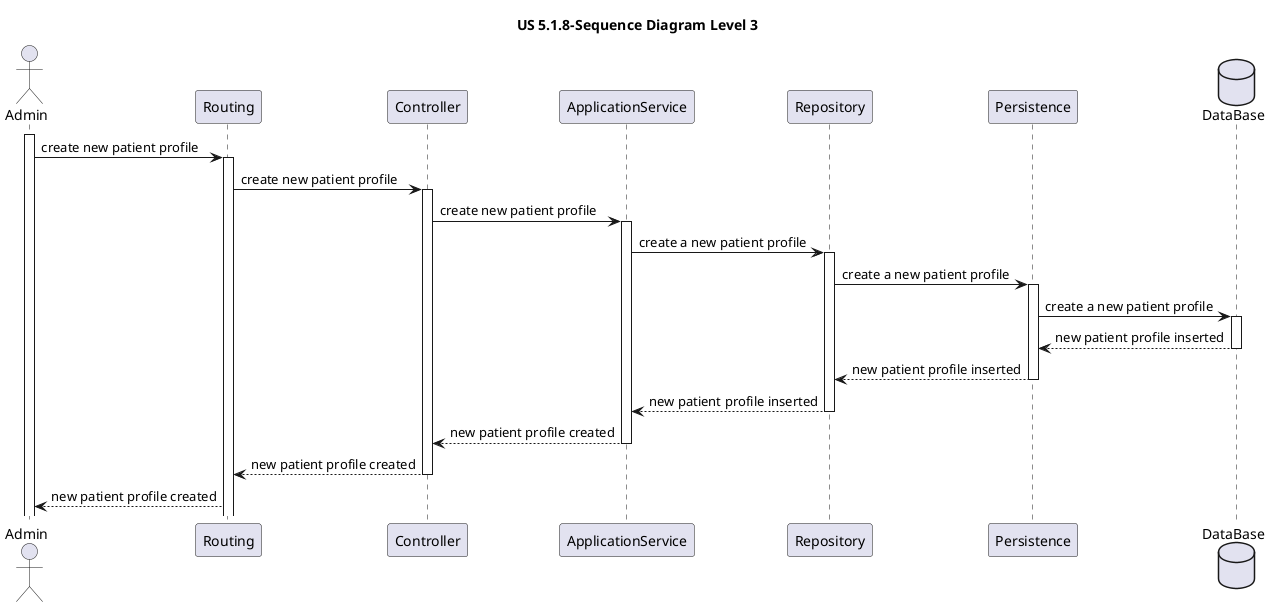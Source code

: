 @startuml

title US 5.1.8-Sequence Diagram Level 3

actor Admin
participant Routing
participant Routing
participant Controller
participant ApplicationService
participant Repository
participant Persistence
database DataBase

activate Admin

Admin -> Routing: create new patient profile

activate Routing

Routing -> Controller: create new patient profile

activate Controller

Controller -> ApplicationService: create new patient profile
activate ApplicationService

ApplicationService -> Repository: create a new patient profile
activate Repository

Repository -> Persistence:create a new patient profile
activate Persistence

Persistence -> DataBase:create a new patient profile
activate DataBase

DataBase --> Persistence:new patient profile inserted
deactivate DataBase

Persistence --> Repository:new patient profile inserted
deactivate Persistence

Repository --> ApplicationService: new patient profile inserted
deactivate Repository

ApplicationService --> Controller: new patient profile created

deactivate ApplicationService

Controller --> Routing: new patient profile created

deactivate Controller

Routing --> Admin: new patient profile created

@enduml